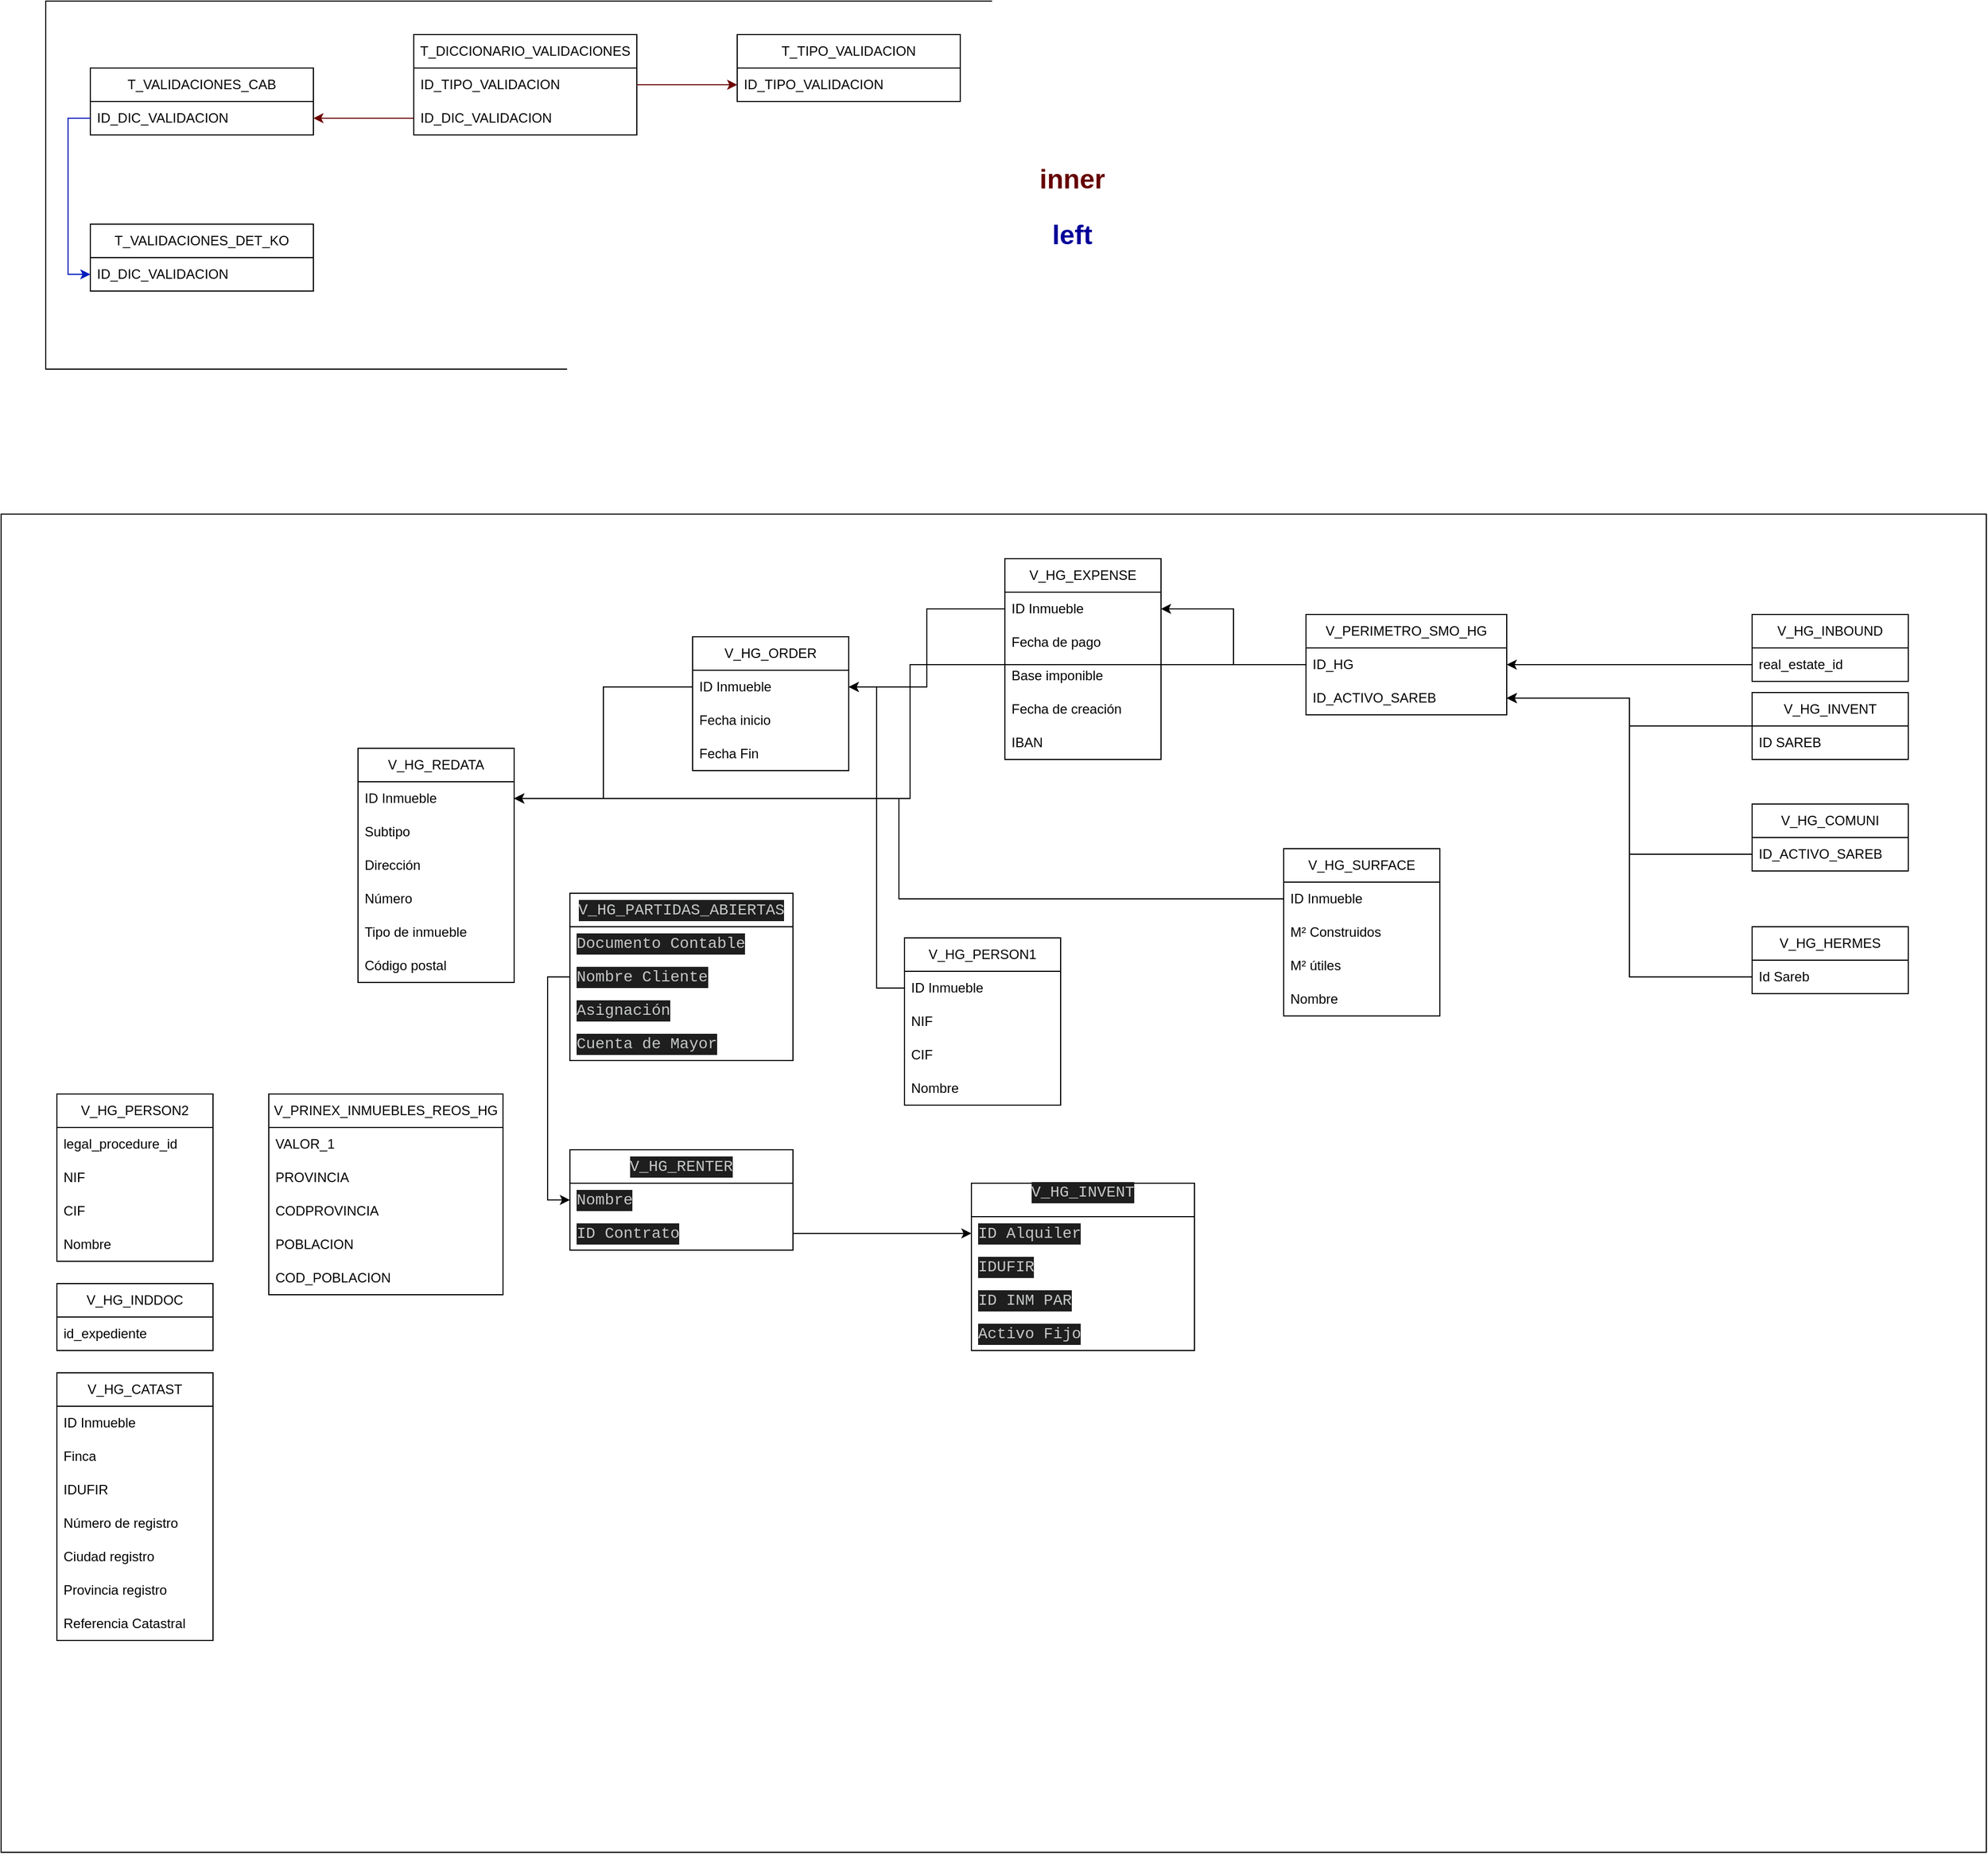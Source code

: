 <mxfile version="21.3.4" type="github">
  <diagram name="Page-1" id="dQD7q0FV81Xkfr1hVzfH">
    <mxGraphModel dx="2250" dy="830" grid="1" gridSize="10" guides="1" tooltips="1" connect="1" arrows="1" fold="1" page="1" pageScale="1" pageWidth="827" pageHeight="1169" math="0" shadow="0">
      <root>
        <mxCell id="0" />
        <mxCell id="1" parent="0" />
        <mxCell id="b-tsryP7ZmEh2vJS-tVm-26" value="" style="rounded=0;whiteSpace=wrap;html=1;" vertex="1" parent="1">
          <mxGeometry x="-300" y="480" width="1780" height="1200" as="geometry" />
        </mxCell>
        <mxCell id="b-tsryP7ZmEh2vJS-tVm-25" value="" style="rounded=0;whiteSpace=wrap;html=1;" vertex="1" parent="1">
          <mxGeometry x="-260" y="20" width="980" height="330" as="geometry" />
        </mxCell>
        <mxCell id="b-tsryP7ZmEh2vJS-tVm-2" value="T_DICCIONARIO_VALIDACIONES" style="swimlane;fontStyle=0;childLayout=stackLayout;horizontal=1;startSize=30;horizontalStack=0;resizeParent=1;resizeParentMax=0;resizeLast=0;collapsible=1;marginBottom=0;whiteSpace=wrap;html=1;" vertex="1" parent="1">
          <mxGeometry x="70" y="50" width="200" height="90" as="geometry" />
        </mxCell>
        <mxCell id="b-tsryP7ZmEh2vJS-tVm-3" value="ID_TIPO_VALIDACION" style="text;strokeColor=none;fillColor=none;align=left;verticalAlign=middle;spacingLeft=4;spacingRight=4;overflow=hidden;points=[[0,0.5],[1,0.5]];portConstraint=eastwest;rotatable=0;whiteSpace=wrap;html=1;" vertex="1" parent="b-tsryP7ZmEh2vJS-tVm-2">
          <mxGeometry y="30" width="200" height="30" as="geometry" />
        </mxCell>
        <mxCell id="b-tsryP7ZmEh2vJS-tVm-4" value="ID_DIC_VALIDACION" style="text;strokeColor=none;fillColor=none;align=left;verticalAlign=middle;spacingLeft=4;spacingRight=4;overflow=hidden;points=[[0,0.5],[1,0.5]];portConstraint=eastwest;rotatable=0;whiteSpace=wrap;html=1;" vertex="1" parent="b-tsryP7ZmEh2vJS-tVm-2">
          <mxGeometry y="60" width="200" height="30" as="geometry" />
        </mxCell>
        <mxCell id="b-tsryP7ZmEh2vJS-tVm-7" value="T_TIPO_VALIDACION" style="swimlane;fontStyle=0;childLayout=stackLayout;horizontal=1;startSize=30;horizontalStack=0;resizeParent=1;resizeParentMax=0;resizeLast=0;collapsible=1;marginBottom=0;whiteSpace=wrap;html=1;" vertex="1" parent="1">
          <mxGeometry x="360" y="50" width="200" height="60" as="geometry" />
        </mxCell>
        <mxCell id="b-tsryP7ZmEh2vJS-tVm-8" value="ID_TIPO_VALIDACION" style="text;strokeColor=none;fillColor=none;align=left;verticalAlign=middle;spacingLeft=4;spacingRight=4;overflow=hidden;points=[[0,0.5],[1,0.5]];portConstraint=eastwest;rotatable=0;whiteSpace=wrap;html=1;" vertex="1" parent="b-tsryP7ZmEh2vJS-tVm-7">
          <mxGeometry y="30" width="200" height="30" as="geometry" />
        </mxCell>
        <mxCell id="b-tsryP7ZmEh2vJS-tVm-11" value="T_VALIDACIONES_CAB" style="swimlane;fontStyle=0;childLayout=stackLayout;horizontal=1;startSize=30;horizontalStack=0;resizeParent=1;resizeParentMax=0;resizeLast=0;collapsible=1;marginBottom=0;whiteSpace=wrap;html=1;" vertex="1" parent="1">
          <mxGeometry x="-220" y="80" width="200" height="60" as="geometry" />
        </mxCell>
        <mxCell id="b-tsryP7ZmEh2vJS-tVm-12" value="ID_DIC_VALIDACION" style="text;strokeColor=none;fillColor=none;align=left;verticalAlign=middle;spacingLeft=4;spacingRight=4;overflow=hidden;points=[[0,0.5],[1,0.5]];portConstraint=eastwest;rotatable=0;whiteSpace=wrap;html=1;" vertex="1" parent="b-tsryP7ZmEh2vJS-tVm-11">
          <mxGeometry y="30" width="200" height="30" as="geometry" />
        </mxCell>
        <mxCell id="b-tsryP7ZmEh2vJS-tVm-15" value="T_VALIDACIONES_DET_KO" style="swimlane;fontStyle=0;childLayout=stackLayout;horizontal=1;startSize=30;horizontalStack=0;resizeParent=1;resizeParentMax=0;resizeLast=0;collapsible=1;marginBottom=0;whiteSpace=wrap;html=1;" vertex="1" parent="1">
          <mxGeometry x="-220" y="220" width="200" height="60" as="geometry" />
        </mxCell>
        <mxCell id="b-tsryP7ZmEh2vJS-tVm-16" value="ID_DIC_VALIDACION" style="text;strokeColor=none;fillColor=none;align=left;verticalAlign=middle;spacingLeft=4;spacingRight=4;overflow=hidden;points=[[0,0.5],[1,0.5]];portConstraint=eastwest;rotatable=0;whiteSpace=wrap;html=1;" vertex="1" parent="b-tsryP7ZmEh2vJS-tVm-15">
          <mxGeometry y="30" width="200" height="30" as="geometry" />
        </mxCell>
        <mxCell id="b-tsryP7ZmEh2vJS-tVm-20" style="edgeStyle=orthogonalEdgeStyle;rounded=0;orthogonalLoop=1;jettySize=auto;html=1;fillColor=#a20025;strokeColor=#6F0000;" edge="1" parent="1" source="b-tsryP7ZmEh2vJS-tVm-4" target="b-tsryP7ZmEh2vJS-tVm-12">
          <mxGeometry relative="1" as="geometry" />
        </mxCell>
        <mxCell id="b-tsryP7ZmEh2vJS-tVm-21" style="edgeStyle=orthogonalEdgeStyle;rounded=0;orthogonalLoop=1;jettySize=auto;html=1;entryX=0;entryY=0.5;entryDx=0;entryDy=0;fillColor=#0050ef;strokeColor=#001DBC;" edge="1" parent="1" source="b-tsryP7ZmEh2vJS-tVm-12" target="b-tsryP7ZmEh2vJS-tVm-16">
          <mxGeometry relative="1" as="geometry" />
        </mxCell>
        <mxCell id="b-tsryP7ZmEh2vJS-tVm-22" style="edgeStyle=orthogonalEdgeStyle;rounded=0;orthogonalLoop=1;jettySize=auto;html=1;exitX=1;exitY=0.5;exitDx=0;exitDy=0;entryX=0;entryY=0.75;entryDx=0;entryDy=0;fillColor=#a20025;strokeColor=#6F0000;" edge="1" parent="1" source="b-tsryP7ZmEh2vJS-tVm-3" target="b-tsryP7ZmEh2vJS-tVm-7">
          <mxGeometry relative="1" as="geometry" />
        </mxCell>
        <mxCell id="b-tsryP7ZmEh2vJS-tVm-23" value="&lt;font color=&quot;#660000&quot;&gt;inner&lt;br&gt;&lt;/font&gt;" style="text;strokeColor=none;fillColor=none;html=1;fontSize=24;fontStyle=1;verticalAlign=middle;align=center;" vertex="1" parent="1">
          <mxGeometry x="610" y="160" width="100" height="40" as="geometry" />
        </mxCell>
        <mxCell id="b-tsryP7ZmEh2vJS-tVm-24" value="&lt;font&gt;left&lt;br&gt;&lt;/font&gt;" style="text;html=1;fontSize=24;fontStyle=1;verticalAlign=middle;align=center;fontColor=#000099;" vertex="1" parent="1">
          <mxGeometry x="610" y="210" width="100" height="40" as="geometry" />
        </mxCell>
        <mxCell id="b-tsryP7ZmEh2vJS-tVm-31" value="V_HG_REDATA" style="swimlane;fontStyle=0;childLayout=stackLayout;horizontal=1;startSize=30;horizontalStack=0;resizeParent=1;resizeParentMax=0;resizeLast=0;collapsible=1;marginBottom=0;whiteSpace=wrap;html=1;" vertex="1" parent="1">
          <mxGeometry x="20" y="690" width="140" height="210" as="geometry" />
        </mxCell>
        <mxCell id="b-tsryP7ZmEh2vJS-tVm-32" value="ID Inmueble" style="text;strokeColor=none;fillColor=none;align=left;verticalAlign=middle;spacingLeft=4;spacingRight=4;overflow=hidden;points=[[0,0.5],[1,0.5]];portConstraint=eastwest;rotatable=0;whiteSpace=wrap;html=1;" vertex="1" parent="b-tsryP7ZmEh2vJS-tVm-31">
          <mxGeometry y="30" width="140" height="30" as="geometry" />
        </mxCell>
        <mxCell id="b-tsryP7ZmEh2vJS-tVm-33" value="Subtipo" style="text;strokeColor=none;fillColor=none;align=left;verticalAlign=middle;spacingLeft=4;spacingRight=4;overflow=hidden;points=[[0,0.5],[1,0.5]];portConstraint=eastwest;rotatable=0;whiteSpace=wrap;html=1;" vertex="1" parent="b-tsryP7ZmEh2vJS-tVm-31">
          <mxGeometry y="60" width="140" height="30" as="geometry" />
        </mxCell>
        <mxCell id="b-tsryP7ZmEh2vJS-tVm-34" value="Dirección" style="text;strokeColor=none;fillColor=none;align=left;verticalAlign=middle;spacingLeft=4;spacingRight=4;overflow=hidden;points=[[0,0.5],[1,0.5]];portConstraint=eastwest;rotatable=0;whiteSpace=wrap;html=1;" vertex="1" parent="b-tsryP7ZmEh2vJS-tVm-31">
          <mxGeometry y="90" width="140" height="30" as="geometry" />
        </mxCell>
        <mxCell id="b-tsryP7ZmEh2vJS-tVm-87" value="Número" style="text;strokeColor=none;fillColor=none;align=left;verticalAlign=middle;spacingLeft=4;spacingRight=4;overflow=hidden;points=[[0,0.5],[1,0.5]];portConstraint=eastwest;rotatable=0;whiteSpace=wrap;html=1;" vertex="1" parent="b-tsryP7ZmEh2vJS-tVm-31">
          <mxGeometry y="120" width="140" height="30" as="geometry" />
        </mxCell>
        <mxCell id="b-tsryP7ZmEh2vJS-tVm-94" value="Tipo de inmueble" style="text;strokeColor=none;fillColor=none;align=left;verticalAlign=middle;spacingLeft=4;spacingRight=4;overflow=hidden;points=[[0,0.5],[1,0.5]];portConstraint=eastwest;rotatable=0;whiteSpace=wrap;html=1;" vertex="1" parent="b-tsryP7ZmEh2vJS-tVm-31">
          <mxGeometry y="150" width="140" height="30" as="geometry" />
        </mxCell>
        <mxCell id="b-tsryP7ZmEh2vJS-tVm-95" value="Código postal" style="text;strokeColor=none;fillColor=none;align=left;verticalAlign=middle;spacingLeft=4;spacingRight=4;overflow=hidden;points=[[0,0.5],[1,0.5]];portConstraint=eastwest;rotatable=0;whiteSpace=wrap;html=1;" vertex="1" parent="b-tsryP7ZmEh2vJS-tVm-31">
          <mxGeometry y="180" width="140" height="30" as="geometry" />
        </mxCell>
        <mxCell id="b-tsryP7ZmEh2vJS-tVm-36" value="V_HG_PERSON1" style="swimlane;fontStyle=0;childLayout=stackLayout;horizontal=1;startSize=30;horizontalStack=0;resizeParent=1;resizeParentMax=0;resizeLast=0;collapsible=1;marginBottom=0;whiteSpace=wrap;html=1;" vertex="1" parent="1">
          <mxGeometry x="510" y="860" width="140" height="150" as="geometry" />
        </mxCell>
        <mxCell id="b-tsryP7ZmEh2vJS-tVm-37" value="ID Inmueble" style="text;strokeColor=none;fillColor=none;align=left;verticalAlign=middle;spacingLeft=4;spacingRight=4;overflow=hidden;points=[[0,0.5],[1,0.5]];portConstraint=eastwest;rotatable=0;whiteSpace=wrap;html=1;" vertex="1" parent="b-tsryP7ZmEh2vJS-tVm-36">
          <mxGeometry y="30" width="140" height="30" as="geometry" />
        </mxCell>
        <mxCell id="b-tsryP7ZmEh2vJS-tVm-38" value="NIF" style="text;strokeColor=none;fillColor=none;align=left;verticalAlign=middle;spacingLeft=4;spacingRight=4;overflow=hidden;points=[[0,0.5],[1,0.5]];portConstraint=eastwest;rotatable=0;whiteSpace=wrap;html=1;" vertex="1" parent="b-tsryP7ZmEh2vJS-tVm-36">
          <mxGeometry y="60" width="140" height="30" as="geometry" />
        </mxCell>
        <mxCell id="b-tsryP7ZmEh2vJS-tVm-39" value="CIF" style="text;strokeColor=none;fillColor=none;align=left;verticalAlign=middle;spacingLeft=4;spacingRight=4;overflow=hidden;points=[[0,0.5],[1,0.5]];portConstraint=eastwest;rotatable=0;whiteSpace=wrap;html=1;" vertex="1" parent="b-tsryP7ZmEh2vJS-tVm-36">
          <mxGeometry y="90" width="140" height="30" as="geometry" />
        </mxCell>
        <mxCell id="b-tsryP7ZmEh2vJS-tVm-40" value="Nombre" style="text;strokeColor=none;fillColor=none;align=left;verticalAlign=middle;spacingLeft=4;spacingRight=4;overflow=hidden;points=[[0,0.5],[1,0.5]];portConstraint=eastwest;rotatable=0;whiteSpace=wrap;html=1;" vertex="1" parent="b-tsryP7ZmEh2vJS-tVm-36">
          <mxGeometry y="120" width="140" height="30" as="geometry" />
        </mxCell>
        <mxCell id="b-tsryP7ZmEh2vJS-tVm-41" value="V_HG_PERSON2" style="swimlane;fontStyle=0;childLayout=stackLayout;horizontal=1;startSize=30;horizontalStack=0;resizeParent=1;resizeParentMax=0;resizeLast=0;collapsible=1;marginBottom=0;whiteSpace=wrap;html=1;" vertex="1" parent="1">
          <mxGeometry x="-250" y="1000" width="140" height="150" as="geometry" />
        </mxCell>
        <mxCell id="b-tsryP7ZmEh2vJS-tVm-42" value="legal_procedure_id" style="text;strokeColor=none;fillColor=none;align=left;verticalAlign=middle;spacingLeft=4;spacingRight=4;overflow=hidden;points=[[0,0.5],[1,0.5]];portConstraint=eastwest;rotatable=0;whiteSpace=wrap;html=1;" vertex="1" parent="b-tsryP7ZmEh2vJS-tVm-41">
          <mxGeometry y="30" width="140" height="30" as="geometry" />
        </mxCell>
        <mxCell id="b-tsryP7ZmEh2vJS-tVm-43" value="NIF" style="text;strokeColor=none;fillColor=none;align=left;verticalAlign=middle;spacingLeft=4;spacingRight=4;overflow=hidden;points=[[0,0.5],[1,0.5]];portConstraint=eastwest;rotatable=0;whiteSpace=wrap;html=1;" vertex="1" parent="b-tsryP7ZmEh2vJS-tVm-41">
          <mxGeometry y="60" width="140" height="30" as="geometry" />
        </mxCell>
        <mxCell id="b-tsryP7ZmEh2vJS-tVm-44" value="CIF" style="text;strokeColor=none;fillColor=none;align=left;verticalAlign=middle;spacingLeft=4;spacingRight=4;overflow=hidden;points=[[0,0.5],[1,0.5]];portConstraint=eastwest;rotatable=0;whiteSpace=wrap;html=1;" vertex="1" parent="b-tsryP7ZmEh2vJS-tVm-41">
          <mxGeometry y="90" width="140" height="30" as="geometry" />
        </mxCell>
        <mxCell id="b-tsryP7ZmEh2vJS-tVm-45" value="Nombre" style="text;strokeColor=none;fillColor=none;align=left;verticalAlign=middle;spacingLeft=4;spacingRight=4;overflow=hidden;points=[[0,0.5],[1,0.5]];portConstraint=eastwest;rotatable=0;whiteSpace=wrap;html=1;" vertex="1" parent="b-tsryP7ZmEh2vJS-tVm-41">
          <mxGeometry y="120" width="140" height="30" as="geometry" />
        </mxCell>
        <mxCell id="b-tsryP7ZmEh2vJS-tVm-46" value="V_HG_ORDER" style="swimlane;fontStyle=0;childLayout=stackLayout;horizontal=1;startSize=30;horizontalStack=0;resizeParent=1;resizeParentMax=0;resizeLast=0;collapsible=1;marginBottom=0;whiteSpace=wrap;html=1;" vertex="1" parent="1">
          <mxGeometry x="320" y="590" width="140" height="120" as="geometry" />
        </mxCell>
        <mxCell id="b-tsryP7ZmEh2vJS-tVm-47" value="ID Inmueble" style="text;strokeColor=none;fillColor=none;align=left;verticalAlign=middle;spacingLeft=4;spacingRight=4;overflow=hidden;points=[[0,0.5],[1,0.5]];portConstraint=eastwest;rotatable=0;whiteSpace=wrap;html=1;" vertex="1" parent="b-tsryP7ZmEh2vJS-tVm-46">
          <mxGeometry y="30" width="140" height="30" as="geometry" />
        </mxCell>
        <mxCell id="b-tsryP7ZmEh2vJS-tVm-48" value="Fecha inicio" style="text;strokeColor=none;fillColor=none;align=left;verticalAlign=middle;spacingLeft=4;spacingRight=4;overflow=hidden;points=[[0,0.5],[1,0.5]];portConstraint=eastwest;rotatable=0;whiteSpace=wrap;html=1;" vertex="1" parent="b-tsryP7ZmEh2vJS-tVm-46">
          <mxGeometry y="60" width="140" height="30" as="geometry" />
        </mxCell>
        <mxCell id="b-tsryP7ZmEh2vJS-tVm-49" value="Fecha Fin" style="text;strokeColor=none;fillColor=none;align=left;verticalAlign=middle;spacingLeft=4;spacingRight=4;overflow=hidden;points=[[0,0.5],[1,0.5]];portConstraint=eastwest;rotatable=0;whiteSpace=wrap;html=1;" vertex="1" parent="b-tsryP7ZmEh2vJS-tVm-46">
          <mxGeometry y="90" width="140" height="30" as="geometry" />
        </mxCell>
        <mxCell id="b-tsryP7ZmEh2vJS-tVm-50" style="edgeStyle=orthogonalEdgeStyle;rounded=0;orthogonalLoop=1;jettySize=auto;html=1;entryX=1;entryY=0.5;entryDx=0;entryDy=0;" edge="1" parent="1" source="b-tsryP7ZmEh2vJS-tVm-47" target="b-tsryP7ZmEh2vJS-tVm-32">
          <mxGeometry relative="1" as="geometry" />
        </mxCell>
        <mxCell id="b-tsryP7ZmEh2vJS-tVm-51" value="V_HG_EXPENSE" style="swimlane;fontStyle=0;childLayout=stackLayout;horizontal=1;startSize=30;horizontalStack=0;resizeParent=1;resizeParentMax=0;resizeLast=0;collapsible=1;marginBottom=0;whiteSpace=wrap;html=1;" vertex="1" parent="1">
          <mxGeometry x="600" y="520" width="140" height="180" as="geometry" />
        </mxCell>
        <mxCell id="b-tsryP7ZmEh2vJS-tVm-52" value="ID Inmueble" style="text;strokeColor=none;fillColor=none;align=left;verticalAlign=middle;spacingLeft=4;spacingRight=4;overflow=hidden;points=[[0,0.5],[1,0.5]];portConstraint=eastwest;rotatable=0;whiteSpace=wrap;html=1;" vertex="1" parent="b-tsryP7ZmEh2vJS-tVm-51">
          <mxGeometry y="30" width="140" height="30" as="geometry" />
        </mxCell>
        <mxCell id="b-tsryP7ZmEh2vJS-tVm-53" value="Fecha de pago" style="text;strokeColor=none;fillColor=none;align=left;verticalAlign=middle;spacingLeft=4;spacingRight=4;overflow=hidden;points=[[0,0.5],[1,0.5]];portConstraint=eastwest;rotatable=0;whiteSpace=wrap;html=1;" vertex="1" parent="b-tsryP7ZmEh2vJS-tVm-51">
          <mxGeometry y="60" width="140" height="30" as="geometry" />
        </mxCell>
        <mxCell id="b-tsryP7ZmEh2vJS-tVm-56" value="Base imponible" style="text;strokeColor=none;fillColor=none;align=left;verticalAlign=middle;spacingLeft=4;spacingRight=4;overflow=hidden;points=[[0,0.5],[1,0.5]];portConstraint=eastwest;rotatable=0;whiteSpace=wrap;html=1;" vertex="1" parent="b-tsryP7ZmEh2vJS-tVm-51">
          <mxGeometry y="90" width="140" height="30" as="geometry" />
        </mxCell>
        <mxCell id="b-tsryP7ZmEh2vJS-tVm-55" value="Fecha de creación" style="text;strokeColor=none;fillColor=none;align=left;verticalAlign=middle;spacingLeft=4;spacingRight=4;overflow=hidden;points=[[0,0.5],[1,0.5]];portConstraint=eastwest;rotatable=0;whiteSpace=wrap;html=1;" vertex="1" parent="b-tsryP7ZmEh2vJS-tVm-51">
          <mxGeometry y="120" width="140" height="30" as="geometry" />
        </mxCell>
        <mxCell id="b-tsryP7ZmEh2vJS-tVm-54" value="IBAN" style="text;strokeColor=none;fillColor=none;align=left;verticalAlign=middle;spacingLeft=4;spacingRight=4;overflow=hidden;points=[[0,0.5],[1,0.5]];portConstraint=eastwest;rotatable=0;whiteSpace=wrap;html=1;" vertex="1" parent="b-tsryP7ZmEh2vJS-tVm-51">
          <mxGeometry y="150" width="140" height="30" as="geometry" />
        </mxCell>
        <mxCell id="b-tsryP7ZmEh2vJS-tVm-57" style="edgeStyle=orthogonalEdgeStyle;rounded=0;orthogonalLoop=1;jettySize=auto;html=1;" edge="1" parent="1" source="b-tsryP7ZmEh2vJS-tVm-52" target="b-tsryP7ZmEh2vJS-tVm-47">
          <mxGeometry relative="1" as="geometry" />
        </mxCell>
        <mxCell id="b-tsryP7ZmEh2vJS-tVm-58" style="edgeStyle=orthogonalEdgeStyle;rounded=0;orthogonalLoop=1;jettySize=auto;html=1;" edge="1" parent="1" source="b-tsryP7ZmEh2vJS-tVm-37" target="b-tsryP7ZmEh2vJS-tVm-47">
          <mxGeometry relative="1" as="geometry" />
        </mxCell>
        <mxCell id="b-tsryP7ZmEh2vJS-tVm-59" value="V_HG_INDDOC" style="swimlane;fontStyle=0;childLayout=stackLayout;horizontal=1;startSize=30;horizontalStack=0;resizeParent=1;resizeParentMax=0;resizeLast=0;collapsible=1;marginBottom=0;whiteSpace=wrap;html=1;" vertex="1" parent="1">
          <mxGeometry x="-250" y="1170" width="140" height="60" as="geometry" />
        </mxCell>
        <mxCell id="b-tsryP7ZmEh2vJS-tVm-60" value="id_expediente" style="text;strokeColor=none;fillColor=none;align=left;verticalAlign=middle;spacingLeft=4;spacingRight=4;overflow=hidden;points=[[0,0.5],[1,0.5]];portConstraint=eastwest;rotatable=0;whiteSpace=wrap;html=1;" vertex="1" parent="b-tsryP7ZmEh2vJS-tVm-59">
          <mxGeometry y="30" width="140" height="30" as="geometry" />
        </mxCell>
        <mxCell id="b-tsryP7ZmEh2vJS-tVm-64" value="V_PERIMETRO_SMO_HG" style="swimlane;fontStyle=0;childLayout=stackLayout;horizontal=1;startSize=30;horizontalStack=0;resizeParent=1;resizeParentMax=0;resizeLast=0;collapsible=1;marginBottom=0;whiteSpace=wrap;html=1;" vertex="1" parent="1">
          <mxGeometry x="870" y="570" width="180" height="90" as="geometry" />
        </mxCell>
        <mxCell id="b-tsryP7ZmEh2vJS-tVm-65" value="ID_HG" style="text;strokeColor=none;fillColor=none;align=left;verticalAlign=middle;spacingLeft=4;spacingRight=4;overflow=hidden;points=[[0,0.5],[1,0.5]];portConstraint=eastwest;rotatable=0;whiteSpace=wrap;html=1;" vertex="1" parent="b-tsryP7ZmEh2vJS-tVm-64">
          <mxGeometry y="30" width="180" height="30" as="geometry" />
        </mxCell>
        <mxCell id="b-tsryP7ZmEh2vJS-tVm-66" value="ID_ACTIVO_SAREB" style="text;strokeColor=none;fillColor=none;align=left;verticalAlign=middle;spacingLeft=4;spacingRight=4;overflow=hidden;points=[[0,0.5],[1,0.5]];portConstraint=eastwest;rotatable=0;whiteSpace=wrap;html=1;" vertex="1" parent="b-tsryP7ZmEh2vJS-tVm-64">
          <mxGeometry y="60" width="180" height="30" as="geometry" />
        </mxCell>
        <mxCell id="b-tsryP7ZmEh2vJS-tVm-69" style="edgeStyle=orthogonalEdgeStyle;rounded=0;orthogonalLoop=1;jettySize=auto;html=1;" edge="1" parent="1" source="b-tsryP7ZmEh2vJS-tVm-65" target="b-tsryP7ZmEh2vJS-tVm-52">
          <mxGeometry relative="1" as="geometry" />
        </mxCell>
        <mxCell id="b-tsryP7ZmEh2vJS-tVm-71" value="V_HG_CATAST" style="swimlane;fontStyle=0;childLayout=stackLayout;horizontal=1;startSize=30;horizontalStack=0;resizeParent=1;resizeParentMax=0;resizeLast=0;collapsible=1;marginBottom=0;whiteSpace=wrap;html=1;" vertex="1" parent="1">
          <mxGeometry x="-250" y="1250" width="140" height="240" as="geometry" />
        </mxCell>
        <mxCell id="b-tsryP7ZmEh2vJS-tVm-76" value="ID Inmueble" style="text;strokeColor=none;fillColor=none;align=left;verticalAlign=middle;spacingLeft=4;spacingRight=4;overflow=hidden;points=[[0,0.5],[1,0.5]];portConstraint=eastwest;rotatable=0;whiteSpace=wrap;html=1;" vertex="1" parent="b-tsryP7ZmEh2vJS-tVm-71">
          <mxGeometry y="30" width="140" height="30" as="geometry" />
        </mxCell>
        <mxCell id="b-tsryP7ZmEh2vJS-tVm-72" value="Finca" style="text;strokeColor=none;fillColor=none;align=left;verticalAlign=middle;spacingLeft=4;spacingRight=4;overflow=hidden;points=[[0,0.5],[1,0.5]];portConstraint=eastwest;rotatable=0;whiteSpace=wrap;html=1;" vertex="1" parent="b-tsryP7ZmEh2vJS-tVm-71">
          <mxGeometry y="60" width="140" height="30" as="geometry" />
        </mxCell>
        <mxCell id="b-tsryP7ZmEh2vJS-tVm-73" value="IDUFIR" style="text;strokeColor=none;fillColor=none;align=left;verticalAlign=middle;spacingLeft=4;spacingRight=4;overflow=hidden;points=[[0,0.5],[1,0.5]];portConstraint=eastwest;rotatable=0;whiteSpace=wrap;html=1;" vertex="1" parent="b-tsryP7ZmEh2vJS-tVm-71">
          <mxGeometry y="90" width="140" height="30" as="geometry" />
        </mxCell>
        <mxCell id="b-tsryP7ZmEh2vJS-tVm-74" value="Número de registro" style="text;strokeColor=none;fillColor=none;align=left;verticalAlign=middle;spacingLeft=4;spacingRight=4;overflow=hidden;points=[[0,0.5],[1,0.5]];portConstraint=eastwest;rotatable=0;whiteSpace=wrap;html=1;" vertex="1" parent="b-tsryP7ZmEh2vJS-tVm-71">
          <mxGeometry y="120" width="140" height="30" as="geometry" />
        </mxCell>
        <mxCell id="b-tsryP7ZmEh2vJS-tVm-78" value="Ciudad registro" style="text;strokeColor=none;fillColor=none;align=left;verticalAlign=middle;spacingLeft=4;spacingRight=4;overflow=hidden;points=[[0,0.5],[1,0.5]];portConstraint=eastwest;rotatable=0;whiteSpace=wrap;html=1;" vertex="1" parent="b-tsryP7ZmEh2vJS-tVm-71">
          <mxGeometry y="150" width="140" height="30" as="geometry" />
        </mxCell>
        <mxCell id="b-tsryP7ZmEh2vJS-tVm-77" value="Provincia registro" style="text;strokeColor=none;fillColor=none;align=left;verticalAlign=middle;spacingLeft=4;spacingRight=4;overflow=hidden;points=[[0,0.5],[1,0.5]];portConstraint=eastwest;rotatable=0;whiteSpace=wrap;html=1;" vertex="1" parent="b-tsryP7ZmEh2vJS-tVm-71">
          <mxGeometry y="180" width="140" height="30" as="geometry" />
        </mxCell>
        <mxCell id="b-tsryP7ZmEh2vJS-tVm-75" value="Referencia Catastral" style="text;strokeColor=none;fillColor=none;align=left;verticalAlign=middle;spacingLeft=4;spacingRight=4;overflow=hidden;points=[[0,0.5],[1,0.5]];portConstraint=eastwest;rotatable=0;whiteSpace=wrap;html=1;" vertex="1" parent="b-tsryP7ZmEh2vJS-tVm-71">
          <mxGeometry y="210" width="140" height="30" as="geometry" />
        </mxCell>
        <mxCell id="b-tsryP7ZmEh2vJS-tVm-79" value="V_PRINEX_INMUEBLES_REOS_HG" style="swimlane;fontStyle=0;childLayout=stackLayout;horizontal=1;startSize=30;horizontalStack=0;resizeParent=1;resizeParentMax=0;resizeLast=0;collapsible=1;marginBottom=0;whiteSpace=wrap;html=1;" vertex="1" parent="1">
          <mxGeometry x="-60" y="1000" width="210" height="180" as="geometry">
            <mxRectangle x="280" y="780" width="260" height="30" as="alternateBounds" />
          </mxGeometry>
        </mxCell>
        <mxCell id="b-tsryP7ZmEh2vJS-tVm-80" value="VALOR_1" style="text;strokeColor=none;fillColor=none;align=left;verticalAlign=middle;spacingLeft=4;spacingRight=4;overflow=hidden;points=[[0,0.5],[1,0.5]];portConstraint=eastwest;rotatable=0;whiteSpace=wrap;html=1;" vertex="1" parent="b-tsryP7ZmEh2vJS-tVm-79">
          <mxGeometry y="30" width="210" height="30" as="geometry" />
        </mxCell>
        <mxCell id="b-tsryP7ZmEh2vJS-tVm-81" value="PROVINCIA" style="text;strokeColor=none;fillColor=none;align=left;verticalAlign=middle;spacingLeft=4;spacingRight=4;overflow=hidden;points=[[0,0.5],[1,0.5]];portConstraint=eastwest;rotatable=0;whiteSpace=wrap;html=1;" vertex="1" parent="b-tsryP7ZmEh2vJS-tVm-79">
          <mxGeometry y="60" width="210" height="30" as="geometry" />
        </mxCell>
        <mxCell id="b-tsryP7ZmEh2vJS-tVm-82" value="CODPROVINCIA" style="text;strokeColor=none;fillColor=none;align=left;verticalAlign=middle;spacingLeft=4;spacingRight=4;overflow=hidden;points=[[0,0.5],[1,0.5]];portConstraint=eastwest;rotatable=0;whiteSpace=wrap;html=1;" vertex="1" parent="b-tsryP7ZmEh2vJS-tVm-79">
          <mxGeometry y="90" width="210" height="30" as="geometry" />
        </mxCell>
        <mxCell id="b-tsryP7ZmEh2vJS-tVm-83" value="POBLACION" style="text;strokeColor=none;fillColor=none;align=left;verticalAlign=middle;spacingLeft=4;spacingRight=4;overflow=hidden;points=[[0,0.5],[1,0.5]];portConstraint=eastwest;rotatable=0;whiteSpace=wrap;html=1;" vertex="1" parent="b-tsryP7ZmEh2vJS-tVm-79">
          <mxGeometry y="120" width="210" height="30" as="geometry" />
        </mxCell>
        <mxCell id="b-tsryP7ZmEh2vJS-tVm-84" value="COD_POBLACION" style="text;strokeColor=none;fillColor=none;align=left;verticalAlign=middle;spacingLeft=4;spacingRight=4;overflow=hidden;points=[[0,0.5],[1,0.5]];portConstraint=eastwest;rotatable=0;whiteSpace=wrap;html=1;" vertex="1" parent="b-tsryP7ZmEh2vJS-tVm-79">
          <mxGeometry y="150" width="210" height="30" as="geometry" />
        </mxCell>
        <mxCell id="b-tsryP7ZmEh2vJS-tVm-88" value="V_HG_SURFACE" style="swimlane;fontStyle=0;childLayout=stackLayout;horizontal=1;startSize=30;horizontalStack=0;resizeParent=1;resizeParentMax=0;resizeLast=0;collapsible=1;marginBottom=0;whiteSpace=wrap;html=1;" vertex="1" parent="1">
          <mxGeometry x="850" y="780" width="140" height="150" as="geometry" />
        </mxCell>
        <mxCell id="b-tsryP7ZmEh2vJS-tVm-89" value="ID Inmueble" style="text;strokeColor=none;fillColor=none;align=left;verticalAlign=middle;spacingLeft=4;spacingRight=4;overflow=hidden;points=[[0,0.5],[1,0.5]];portConstraint=eastwest;rotatable=0;whiteSpace=wrap;html=1;" vertex="1" parent="b-tsryP7ZmEh2vJS-tVm-88">
          <mxGeometry y="30" width="140" height="30" as="geometry" />
        </mxCell>
        <mxCell id="b-tsryP7ZmEh2vJS-tVm-90" value="M² Construidos" style="text;strokeColor=none;fillColor=none;align=left;verticalAlign=middle;spacingLeft=4;spacingRight=4;overflow=hidden;points=[[0,0.5],[1,0.5]];portConstraint=eastwest;rotatable=0;whiteSpace=wrap;html=1;" vertex="1" parent="b-tsryP7ZmEh2vJS-tVm-88">
          <mxGeometry y="60" width="140" height="30" as="geometry" />
        </mxCell>
        <mxCell id="b-tsryP7ZmEh2vJS-tVm-91" value="M² útiles" style="text;strokeColor=none;fillColor=none;align=left;verticalAlign=middle;spacingLeft=4;spacingRight=4;overflow=hidden;points=[[0,0.5],[1,0.5]];portConstraint=eastwest;rotatable=0;whiteSpace=wrap;html=1;" vertex="1" parent="b-tsryP7ZmEh2vJS-tVm-88">
          <mxGeometry y="90" width="140" height="30" as="geometry" />
        </mxCell>
        <mxCell id="b-tsryP7ZmEh2vJS-tVm-92" value="Nombre" style="text;strokeColor=none;fillColor=none;align=left;verticalAlign=middle;spacingLeft=4;spacingRight=4;overflow=hidden;points=[[0,0.5],[1,0.5]];portConstraint=eastwest;rotatable=0;whiteSpace=wrap;html=1;" vertex="1" parent="b-tsryP7ZmEh2vJS-tVm-88">
          <mxGeometry y="120" width="140" height="30" as="geometry" />
        </mxCell>
        <mxCell id="b-tsryP7ZmEh2vJS-tVm-96" style="edgeStyle=orthogonalEdgeStyle;rounded=0;orthogonalLoop=1;jettySize=auto;html=1;" edge="1" parent="1" source="b-tsryP7ZmEh2vJS-tVm-65" target="b-tsryP7ZmEh2vJS-tVm-32">
          <mxGeometry relative="1" as="geometry" />
        </mxCell>
        <mxCell id="b-tsryP7ZmEh2vJS-tVm-105" style="edgeStyle=orthogonalEdgeStyle;rounded=0;orthogonalLoop=1;jettySize=auto;html=1;" edge="1" parent="1" source="b-tsryP7ZmEh2vJS-tVm-97" target="b-tsryP7ZmEh2vJS-tVm-66">
          <mxGeometry relative="1" as="geometry" />
        </mxCell>
        <mxCell id="b-tsryP7ZmEh2vJS-tVm-97" value="V_HG_INVENT" style="swimlane;fontStyle=0;childLayout=stackLayout;horizontal=1;startSize=30;horizontalStack=0;resizeParent=1;resizeParentMax=0;resizeLast=0;collapsible=1;marginBottom=0;whiteSpace=wrap;html=1;" vertex="1" parent="1">
          <mxGeometry x="1270" y="640" width="140" height="60" as="geometry" />
        </mxCell>
        <mxCell id="b-tsryP7ZmEh2vJS-tVm-98" value="ID SAREB" style="text;strokeColor=none;fillColor=none;align=left;verticalAlign=middle;spacingLeft=4;spacingRight=4;overflow=hidden;points=[[0,0.5],[1,0.5]];portConstraint=eastwest;rotatable=0;whiteSpace=wrap;html=1;" vertex="1" parent="b-tsryP7ZmEh2vJS-tVm-97">
          <mxGeometry y="30" width="140" height="30" as="geometry" />
        </mxCell>
        <mxCell id="b-tsryP7ZmEh2vJS-tVm-102" style="edgeStyle=orthogonalEdgeStyle;rounded=0;orthogonalLoop=1;jettySize=auto;html=1;" edge="1" parent="1" source="b-tsryP7ZmEh2vJS-tVm-89" target="b-tsryP7ZmEh2vJS-tVm-32">
          <mxGeometry relative="1" as="geometry" />
        </mxCell>
        <mxCell id="b-tsryP7ZmEh2vJS-tVm-107" value="V_HG_COMUNI" style="swimlane;fontStyle=0;childLayout=stackLayout;horizontal=1;startSize=30;horizontalStack=0;resizeParent=1;resizeParentMax=0;resizeLast=0;collapsible=1;marginBottom=0;whiteSpace=wrap;html=1;" vertex="1" parent="1">
          <mxGeometry x="1270" y="740" width="140" height="60" as="geometry" />
        </mxCell>
        <mxCell id="b-tsryP7ZmEh2vJS-tVm-108" value="ID_ACTIVO_SAREB" style="text;strokeColor=none;fillColor=none;align=left;verticalAlign=middle;spacingLeft=4;spacingRight=4;overflow=hidden;points=[[0,0.5],[1,0.5]];portConstraint=eastwest;rotatable=0;whiteSpace=wrap;html=1;" vertex="1" parent="b-tsryP7ZmEh2vJS-tVm-107">
          <mxGeometry y="30" width="140" height="30" as="geometry" />
        </mxCell>
        <mxCell id="b-tsryP7ZmEh2vJS-tVm-109" style="edgeStyle=orthogonalEdgeStyle;rounded=0;orthogonalLoop=1;jettySize=auto;html=1;" edge="1" parent="1" source="b-tsryP7ZmEh2vJS-tVm-108" target="b-tsryP7ZmEh2vJS-tVm-66">
          <mxGeometry relative="1" as="geometry" />
        </mxCell>
        <mxCell id="b-tsryP7ZmEh2vJS-tVm-110" value="V_HG_INBOUND" style="swimlane;fontStyle=0;childLayout=stackLayout;horizontal=1;startSize=30;horizontalStack=0;resizeParent=1;resizeParentMax=0;resizeLast=0;collapsible=1;marginBottom=0;whiteSpace=wrap;html=1;" vertex="1" parent="1">
          <mxGeometry x="1270" y="570" width="140" height="60" as="geometry" />
        </mxCell>
        <mxCell id="b-tsryP7ZmEh2vJS-tVm-111" value="real_estate_id" style="text;strokeColor=none;fillColor=none;align=left;verticalAlign=middle;spacingLeft=4;spacingRight=4;overflow=hidden;points=[[0,0.5],[1,0.5]];portConstraint=eastwest;rotatable=0;whiteSpace=wrap;html=1;" vertex="1" parent="b-tsryP7ZmEh2vJS-tVm-110">
          <mxGeometry y="30" width="140" height="30" as="geometry" />
        </mxCell>
        <mxCell id="b-tsryP7ZmEh2vJS-tVm-112" style="edgeStyle=orthogonalEdgeStyle;rounded=0;orthogonalLoop=1;jettySize=auto;html=1;" edge="1" parent="1" source="b-tsryP7ZmEh2vJS-tVm-111" target="b-tsryP7ZmEh2vJS-tVm-65">
          <mxGeometry relative="1" as="geometry" />
        </mxCell>
        <mxCell id="b-tsryP7ZmEh2vJS-tVm-113" value="V_HG_HERMES" style="swimlane;fontStyle=0;childLayout=stackLayout;horizontal=1;startSize=30;horizontalStack=0;resizeParent=1;resizeParentMax=0;resizeLast=0;collapsible=1;marginBottom=0;whiteSpace=wrap;html=1;" vertex="1" parent="1">
          <mxGeometry x="1270" y="850" width="140" height="60" as="geometry" />
        </mxCell>
        <mxCell id="b-tsryP7ZmEh2vJS-tVm-114" value="Id Sareb" style="text;strokeColor=none;fillColor=none;align=left;verticalAlign=middle;spacingLeft=4;spacingRight=4;overflow=hidden;points=[[0,0.5],[1,0.5]];portConstraint=eastwest;rotatable=0;whiteSpace=wrap;html=1;" vertex="1" parent="b-tsryP7ZmEh2vJS-tVm-113">
          <mxGeometry y="30" width="140" height="30" as="geometry" />
        </mxCell>
        <mxCell id="b-tsryP7ZmEh2vJS-tVm-115" style="edgeStyle=orthogonalEdgeStyle;rounded=0;orthogonalLoop=1;jettySize=auto;html=1;" edge="1" parent="1" source="b-tsryP7ZmEh2vJS-tVm-114" target="b-tsryP7ZmEh2vJS-tVm-66">
          <mxGeometry relative="1" as="geometry" />
        </mxCell>
        <mxCell id="b-tsryP7ZmEh2vJS-tVm-116" value="&lt;div style=&quot;color: rgb(197, 200, 198); background-color: rgb(30, 30, 30); font-family: Consolas, &amp;quot;Courier New&amp;quot;, monospace; font-size: 14px; line-height: 19px;&quot;&gt;V_HG_PARTIDAS_ABIERTAS&lt;/div&gt;" style="swimlane;fontStyle=0;childLayout=stackLayout;horizontal=1;startSize=30;horizontalStack=0;resizeParent=1;resizeParentMax=0;resizeLast=0;collapsible=1;marginBottom=0;whiteSpace=wrap;html=1;" vertex="1" parent="1">
          <mxGeometry x="210" y="820" width="200" height="150" as="geometry" />
        </mxCell>
        <mxCell id="b-tsryP7ZmEh2vJS-tVm-117" value="&lt;div style=&quot;color: rgb(197, 200, 198); background-color: rgb(30, 30, 30); font-family: Consolas, &amp;quot;Courier New&amp;quot;, monospace; font-size: 14px; line-height: 19px;&quot;&gt;Documento Contable&lt;/div&gt;" style="text;strokeColor=none;fillColor=none;align=left;verticalAlign=middle;spacingLeft=4;spacingRight=4;overflow=hidden;points=[[0,0.5],[1,0.5]];portConstraint=eastwest;rotatable=0;whiteSpace=wrap;html=1;" vertex="1" parent="b-tsryP7ZmEh2vJS-tVm-116">
          <mxGeometry y="30" width="200" height="30" as="geometry" />
        </mxCell>
        <mxCell id="b-tsryP7ZmEh2vJS-tVm-118" value="&lt;div style=&quot;color: rgb(197, 200, 198); background-color: rgb(30, 30, 30); font-family: Consolas, &amp;quot;Courier New&amp;quot;, monospace; font-size: 14px; line-height: 19px;&quot;&gt;Nombre Cliente&lt;/div&gt;" style="text;strokeColor=none;fillColor=none;align=left;verticalAlign=middle;spacingLeft=4;spacingRight=4;overflow=hidden;points=[[0,0.5],[1,0.5]];portConstraint=eastwest;rotatable=0;whiteSpace=wrap;html=1;" vertex="1" parent="b-tsryP7ZmEh2vJS-tVm-116">
          <mxGeometry y="60" width="200" height="30" as="geometry" />
        </mxCell>
        <mxCell id="b-tsryP7ZmEh2vJS-tVm-128" value="&lt;div style=&quot;color: rgb(197, 200, 198); background-color: rgb(30, 30, 30); font-family: Consolas, &amp;quot;Courier New&amp;quot;, monospace; font-size: 14px; line-height: 19px;&quot;&gt;&lt;div style=&quot;line-height: 19px;&quot;&gt;Asignación&lt;/div&gt;&lt;/div&gt;" style="text;strokeColor=none;fillColor=none;align=left;verticalAlign=middle;spacingLeft=4;spacingRight=4;overflow=hidden;points=[[0,0.5],[1,0.5]];portConstraint=eastwest;rotatable=0;whiteSpace=wrap;html=1;" vertex="1" parent="b-tsryP7ZmEh2vJS-tVm-116">
          <mxGeometry y="90" width="200" height="30" as="geometry" />
        </mxCell>
        <mxCell id="b-tsryP7ZmEh2vJS-tVm-135" value="&lt;div style=&quot;color: rgb(197, 200, 198); background-color: rgb(30, 30, 30); font-family: Consolas, &amp;quot;Courier New&amp;quot;, monospace; font-size: 14px; line-height: 19px;&quot;&gt;&lt;div style=&quot;line-height: 19px;&quot;&gt;&lt;div style=&quot;line-height: 19px;&quot;&gt;Cuenta de Mayor&lt;/div&gt;&lt;/div&gt;&lt;/div&gt;" style="text;strokeColor=none;fillColor=none;align=left;verticalAlign=middle;spacingLeft=4;spacingRight=4;overflow=hidden;points=[[0,0.5],[1,0.5]];portConstraint=eastwest;rotatable=0;whiteSpace=wrap;html=1;" vertex="1" parent="b-tsryP7ZmEh2vJS-tVm-116">
          <mxGeometry y="120" width="200" height="30" as="geometry" />
        </mxCell>
        <mxCell id="b-tsryP7ZmEh2vJS-tVm-123" value="&lt;div style=&quot;color: rgb(197, 200, 198); background-color: rgb(30, 30, 30); font-family: Consolas, &amp;quot;Courier New&amp;quot;, monospace; font-size: 14px; line-height: 19px;&quot;&gt;&lt;div style=&quot;line-height: 19px;&quot;&gt;V_HG_RENTER&lt;/div&gt;&lt;/div&gt;" style="swimlane;fontStyle=0;childLayout=stackLayout;horizontal=1;startSize=30;horizontalStack=0;resizeParent=1;resizeParentMax=0;resizeLast=0;collapsible=1;marginBottom=0;whiteSpace=wrap;html=1;" vertex="1" parent="1">
          <mxGeometry x="210" y="1050" width="200" height="90" as="geometry" />
        </mxCell>
        <mxCell id="b-tsryP7ZmEh2vJS-tVm-124" value="&lt;div style=&quot;color: rgb(197, 200, 198); background-color: rgb(30, 30, 30); font-family: Consolas, &amp;quot;Courier New&amp;quot;, monospace; font-size: 14px; line-height: 19px;&quot;&gt;&lt;div style=&quot;line-height: 19px;&quot;&gt;Nombre&lt;/div&gt;&lt;/div&gt;" style="text;strokeColor=none;fillColor=none;align=left;verticalAlign=middle;spacingLeft=4;spacingRight=4;overflow=hidden;points=[[0,0.5],[1,0.5]];portConstraint=eastwest;rotatable=0;whiteSpace=wrap;html=1;" vertex="1" parent="b-tsryP7ZmEh2vJS-tVm-123">
          <mxGeometry y="30" width="200" height="30" as="geometry" />
        </mxCell>
        <mxCell id="b-tsryP7ZmEh2vJS-tVm-129" value="&lt;div style=&quot;color: rgb(197, 200, 198); background-color: rgb(30, 30, 30); font-family: Consolas, &amp;quot;Courier New&amp;quot;, monospace; font-size: 14px; line-height: 19px;&quot;&gt;&lt;div style=&quot;line-height: 19px;&quot;&gt;&lt;div style=&quot;line-height: 19px;&quot;&gt;ID Contrato&lt;/div&gt;&lt;/div&gt;&lt;/div&gt;" style="text;strokeColor=none;fillColor=none;align=left;verticalAlign=middle;spacingLeft=4;spacingRight=4;overflow=hidden;points=[[0,0.5],[1,0.5]];portConstraint=eastwest;rotatable=0;whiteSpace=wrap;html=1;" vertex="1" parent="b-tsryP7ZmEh2vJS-tVm-123">
          <mxGeometry y="60" width="200" height="30" as="geometry" />
        </mxCell>
        <mxCell id="b-tsryP7ZmEh2vJS-tVm-127" style="edgeStyle=orthogonalEdgeStyle;rounded=0;orthogonalLoop=1;jettySize=auto;html=1;entryX=0;entryY=0.5;entryDx=0;entryDy=0;" edge="1" parent="1" source="b-tsryP7ZmEh2vJS-tVm-118" target="b-tsryP7ZmEh2vJS-tVm-124">
          <mxGeometry relative="1" as="geometry" />
        </mxCell>
        <mxCell id="b-tsryP7ZmEh2vJS-tVm-130" value="&#xa;&lt;div style=&quot;color: rgb(197, 200, 198); background-color: rgb(30, 30, 30); font-family: Consolas, &amp;quot;Courier New&amp;quot;, monospace; font-weight: normal; font-size: 14px; line-height: 19px;&quot;&gt;&lt;div&gt;&lt;span style=&quot;color: #c5c8c6;&quot;&gt;V_HG_INVENT&lt;/span&gt;&lt;/div&gt;&lt;/div&gt;&#xa;&#xa;" style="swimlane;fontStyle=0;childLayout=stackLayout;horizontal=1;startSize=30;horizontalStack=0;resizeParent=1;resizeParentMax=0;resizeLast=0;collapsible=1;marginBottom=0;whiteSpace=wrap;html=1;" vertex="1" parent="1">
          <mxGeometry x="570" y="1080" width="200" height="150" as="geometry" />
        </mxCell>
        <mxCell id="b-tsryP7ZmEh2vJS-tVm-131" value="&lt;div style=&quot;color: rgb(197, 200, 198); background-color: rgb(30, 30, 30); font-family: Consolas, &amp;quot;Courier New&amp;quot;, monospace; font-size: 14px; line-height: 19px;&quot;&gt;&lt;div style=&quot;line-height: 19px;&quot;&gt;&lt;div style=&quot;line-height: 19px;&quot;&gt;ID Alquiler&lt;/div&gt;&lt;/div&gt;&lt;/div&gt;" style="text;strokeColor=none;fillColor=none;align=left;verticalAlign=middle;spacingLeft=4;spacingRight=4;overflow=hidden;points=[[0,0.5],[1,0.5]];portConstraint=eastwest;rotatable=0;whiteSpace=wrap;html=1;" vertex="1" parent="b-tsryP7ZmEh2vJS-tVm-130">
          <mxGeometry y="30" width="200" height="30" as="geometry" />
        </mxCell>
        <mxCell id="b-tsryP7ZmEh2vJS-tVm-132" value="&lt;div style=&quot;color: rgb(197, 200, 198); background-color: rgb(30, 30, 30); font-family: Consolas, &amp;quot;Courier New&amp;quot;, monospace; font-size: 14px; line-height: 19px;&quot;&gt;&lt;div style=&quot;line-height: 19px;&quot;&gt;&lt;div style=&quot;line-height: 19px;&quot;&gt;&lt;div style=&quot;line-height: 19px;&quot;&gt;IDUFIR&lt;/div&gt;&lt;/div&gt;&lt;/div&gt;&lt;/div&gt;" style="text;strokeColor=none;fillColor=none;align=left;verticalAlign=middle;spacingLeft=4;spacingRight=4;overflow=hidden;points=[[0,0.5],[1,0.5]];portConstraint=eastwest;rotatable=0;whiteSpace=wrap;html=1;" vertex="1" parent="b-tsryP7ZmEh2vJS-tVm-130">
          <mxGeometry y="60" width="200" height="30" as="geometry" />
        </mxCell>
        <mxCell id="b-tsryP7ZmEh2vJS-tVm-142" value="&lt;div style=&quot;color: rgb(197, 200, 198); background-color: rgb(30, 30, 30); font-family: Consolas, &amp;quot;Courier New&amp;quot;, monospace; font-size: 14px; line-height: 19px;&quot;&gt;&lt;div style=&quot;line-height: 19px;&quot;&gt;&lt;div style=&quot;line-height: 19px;&quot;&gt;&lt;div style=&quot;line-height: 19px;&quot;&gt;ID INM PAR&lt;/div&gt;&lt;/div&gt;&lt;/div&gt;&lt;/div&gt;" style="text;strokeColor=none;fillColor=none;align=left;verticalAlign=middle;spacingLeft=4;spacingRight=4;overflow=hidden;points=[[0,0.5],[1,0.5]];portConstraint=eastwest;rotatable=0;whiteSpace=wrap;html=1;" vertex="1" parent="b-tsryP7ZmEh2vJS-tVm-130">
          <mxGeometry y="90" width="200" height="30" as="geometry" />
        </mxCell>
        <mxCell id="b-tsryP7ZmEh2vJS-tVm-143" value="&lt;div style=&quot;color: rgb(197, 200, 198); background-color: rgb(30, 30, 30); font-family: Consolas, &amp;quot;Courier New&amp;quot;, monospace; font-size: 14px; line-height: 19px;&quot;&gt;&lt;div style=&quot;line-height: 19px;&quot;&gt;&lt;div style=&quot;line-height: 19px;&quot;&gt;&lt;div style=&quot;line-height: 19px;&quot;&gt;&lt;div style=&quot;line-height: 19px;&quot;&gt;Activo Fijo&lt;/div&gt;&lt;/div&gt;&lt;/div&gt;&lt;/div&gt;&lt;/div&gt;" style="text;strokeColor=none;fillColor=none;align=left;verticalAlign=middle;spacingLeft=4;spacingRight=4;overflow=hidden;points=[[0,0.5],[1,0.5]];portConstraint=eastwest;rotatable=0;whiteSpace=wrap;html=1;" vertex="1" parent="b-tsryP7ZmEh2vJS-tVm-130">
          <mxGeometry y="120" width="200" height="30" as="geometry" />
        </mxCell>
        <mxCell id="b-tsryP7ZmEh2vJS-tVm-133" style="edgeStyle=orthogonalEdgeStyle;rounded=0;orthogonalLoop=1;jettySize=auto;html=1;entryX=0;entryY=0.5;entryDx=0;entryDy=0;" edge="1" parent="1" source="b-tsryP7ZmEh2vJS-tVm-129" target="b-tsryP7ZmEh2vJS-tVm-131">
          <mxGeometry relative="1" as="geometry" />
        </mxCell>
      </root>
    </mxGraphModel>
  </diagram>
</mxfile>
